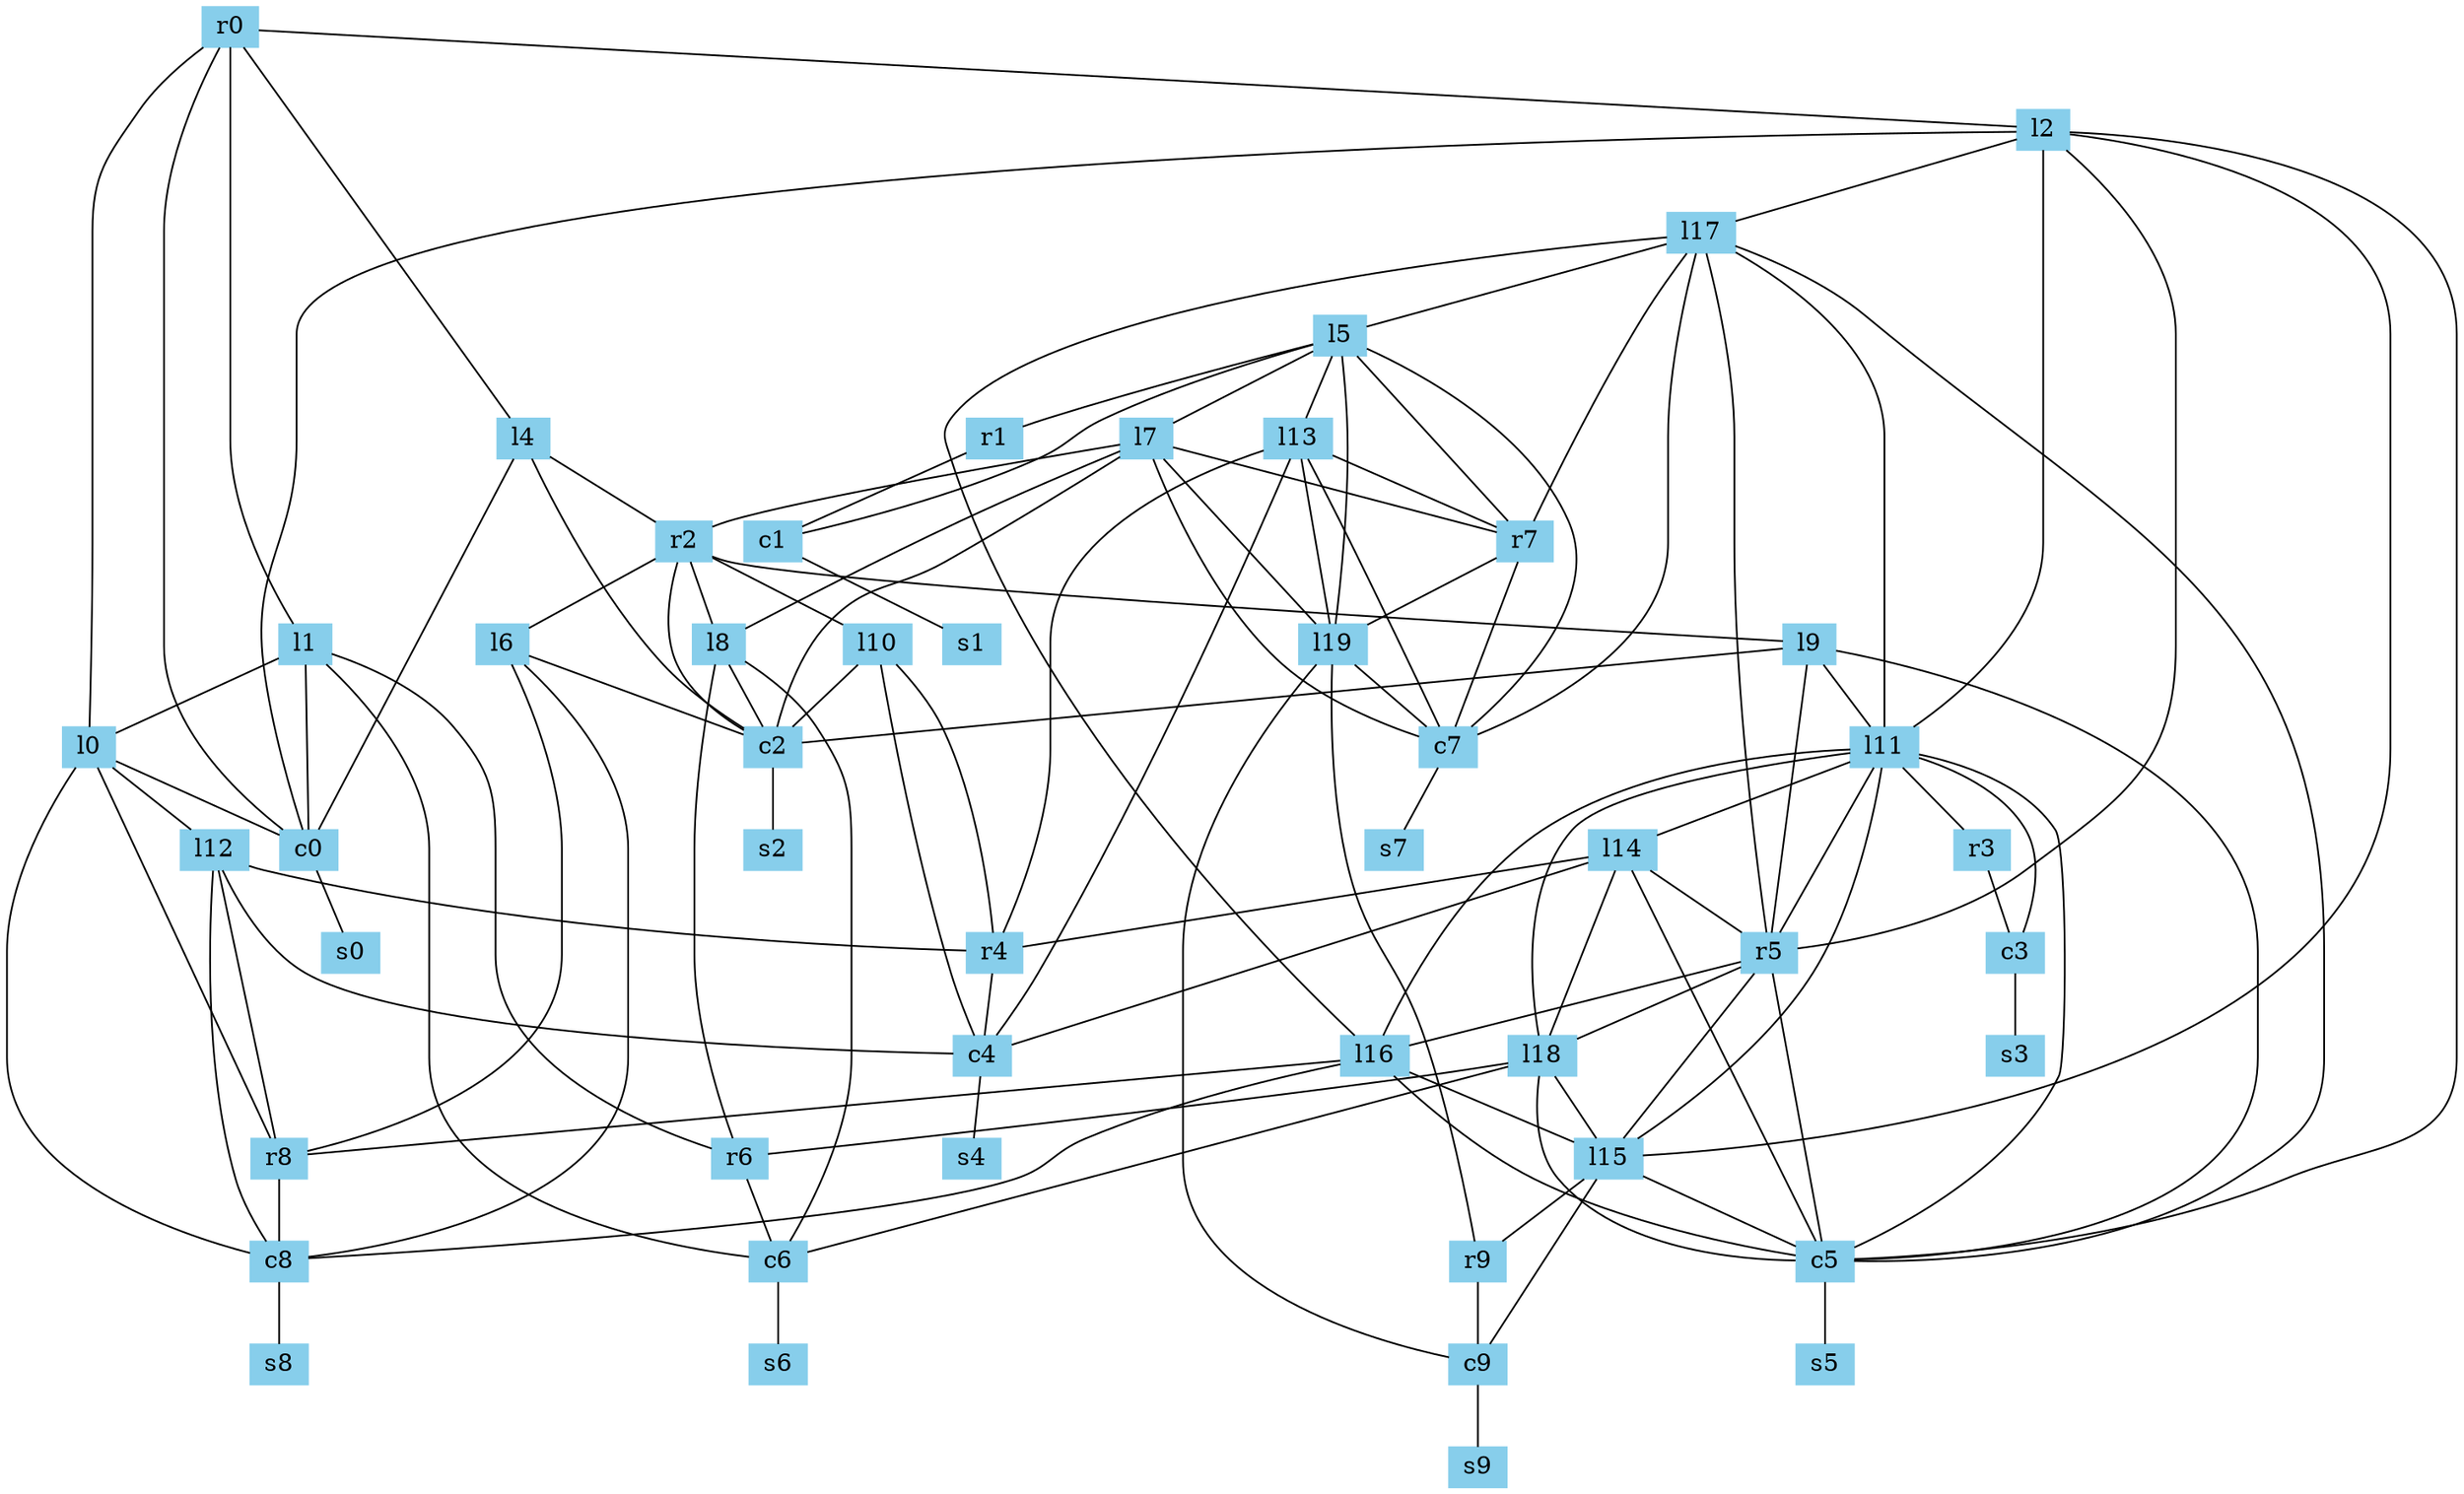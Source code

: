 graph test {
  graph [overlap=scale]
  node [shape=box, style=filled]
  node [width=.3, height=.3, style=filled, color=skyblue]

  "r0";
  "l2";
  "l17";
  "l5";
  "r1";
  "l4";
  "r2";
  "l11";
  "r3";
  "l0";
  "l12";
  "r4";
  "r5";
  "l1";
  "r6";
  "r7";
  "r8";
  "l15";
  "r9";
  "c0";
  "s0";
  "c1";
  "s1";
  "c2";
  "s2";
  "c3";
  "s3";
  "c4";
  "s4";
  "c5";
  "s5";
  "c6";
  "s6";
  "c7";
  "s7";
  "c8";
  "s8";
  "c9";
  "s9";
  "l7";
  "l13";
  "l8";
  "l16";
  "l19";
  "l9";
  "l10";
  "l6";
  "l14";
  "l18";
  "r0" -- "l2";
  "l2" -- "l17";
  "l17" -- "l5";
  "l5" -- "r1";
  "r0" -- "l4";
  "l4" -- "r2";
  "l2" -- "l11";
  "l11" -- "r3";
  "r0" -- "l0";
  "l0" -- "l12";
  "l12" -- "r4";
  "l2" -- "r5";
  "r0" -- "l1";
  "l1" -- "r6";
  "l17" -- "r7";
  "l0" -- "r8";
  "l2" -- "l15";
  "l15" -- "r9";
  "r0" -- "c0";
  "c0" -- "s0";
  "l5" -- "c1";
  "c1" -- "s1";
  "l4" -- "c2";
  "c2" -- "s2";
  "l11" -- "c3";
  "c3" -- "s3";
  "l12" -- "c4";
  "c4" -- "s4";
  "l2" -- "c5";
  "c5" -- "s5";
  "l1" -- "c6";
  "c6" -- "s6";
  "l17" -- "c7";
  "c7" -- "s7";
  "l0" -- "c8";
  "c8" -- "s8";
  "l15" -- "c9";
  "c9" -- "s9";
  "l5" -- "l7";
  "l7" -- "r2";
  "l17" -- "l11";
  "l5" -- "l13";
  "l13" -- "r4";
  "l17" -- "r5";
  "l7" -- "l8";
  "l8" -- "r6";
  "l5" -- "r7";
  "l17" -- "l16";
  "l16" -- "r8";
  "l5" -- "l19";
  "l19" -- "r9";
  "l2" -- "c0";
  "r1" -- "c1";
  "l7" -- "c2";
  "l13" -- "c4";
  "l17" -- "c5";
  "l8" -- "c6";
  "l5" -- "c7";
  "l16" -- "c8";
  "l19" -- "c9";
  "r2" -- "l9";
  "l9" -- "l11";
  "r2" -- "l10";
  "l10" -- "r4";
  "l9" -- "r5";
  "r2" -- "l8";
  "l7" -- "r7";
  "r2" -- "l6";
  "l6" -- "r8";
  "l7" -- "l19";
  "l4" -- "c0";
  "r2" -- "c2";
  "l10" -- "c4";
  "l9" -- "c5";
  "l7" -- "c7";
  "l6" -- "c8";
  "l11" -- "l14";
  "l14" -- "r4";
  "l11" -- "r5";
  "l11" -- "l18";
  "l18" -- "r6";
  "l11" -- "l16";
  "l11" -- "l15";
  "l9" -- "c2";
  "r3" -- "c3";
  "l14" -- "c4";
  "l11" -- "c5";
  "l18" -- "c6";
  "l14" -- "r5";
  "l14" -- "l18";
  "l13" -- "r7";
  "l12" -- "r8";
  "l13" -- "l19";
  "l0" -- "c0";
  "l10" -- "c2";
  "r4" -- "c4";
  "l14" -- "c5";
  "l13" -- "c7";
  "l12" -- "c8";
  "r5" -- "l18";
  "r5" -- "l16";
  "r5" -- "l15";
  "r5" -- "c5";
  "l1" -- "l0";
  "l18" -- "l15";
  "l1" -- "c0";
  "l8" -- "c2";
  "l18" -- "c5";
  "r6" -- "c6";
  "r7" -- "l19";
  "r7" -- "c7";
  "l16" -- "l15";
  "l6" -- "c2";
  "l16" -- "c5";
  "r8" -- "c8";
  "l15" -- "c5";
  "l19" -- "c7";
  "r9" -- "c9";
}
